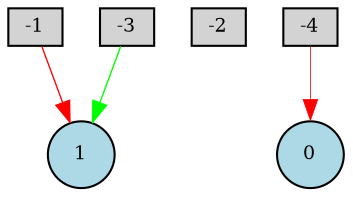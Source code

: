 digraph {
	node [fontsize=9 height=0.2 shape=circle width=0.2]
	-1 [fillcolor=lightgray shape=box style=filled]
	-2 [fillcolor=lightgray shape=box style=filled]
	-3 [fillcolor=lightgray shape=box style=filled]
	-4 [fillcolor=lightgray shape=box style=filled]
	0 [fillcolor=lightblue style=filled]
	1 [fillcolor=lightblue style=filled]
	-1 -> 1 [color=red penwidth=0.6428193052741187 style=solid]
	-3 -> 1 [color=green penwidth=0.6472217377612178 style=solid]
	-4 -> 0 [color=red penwidth=0.37391425644175214 style=solid]
}
